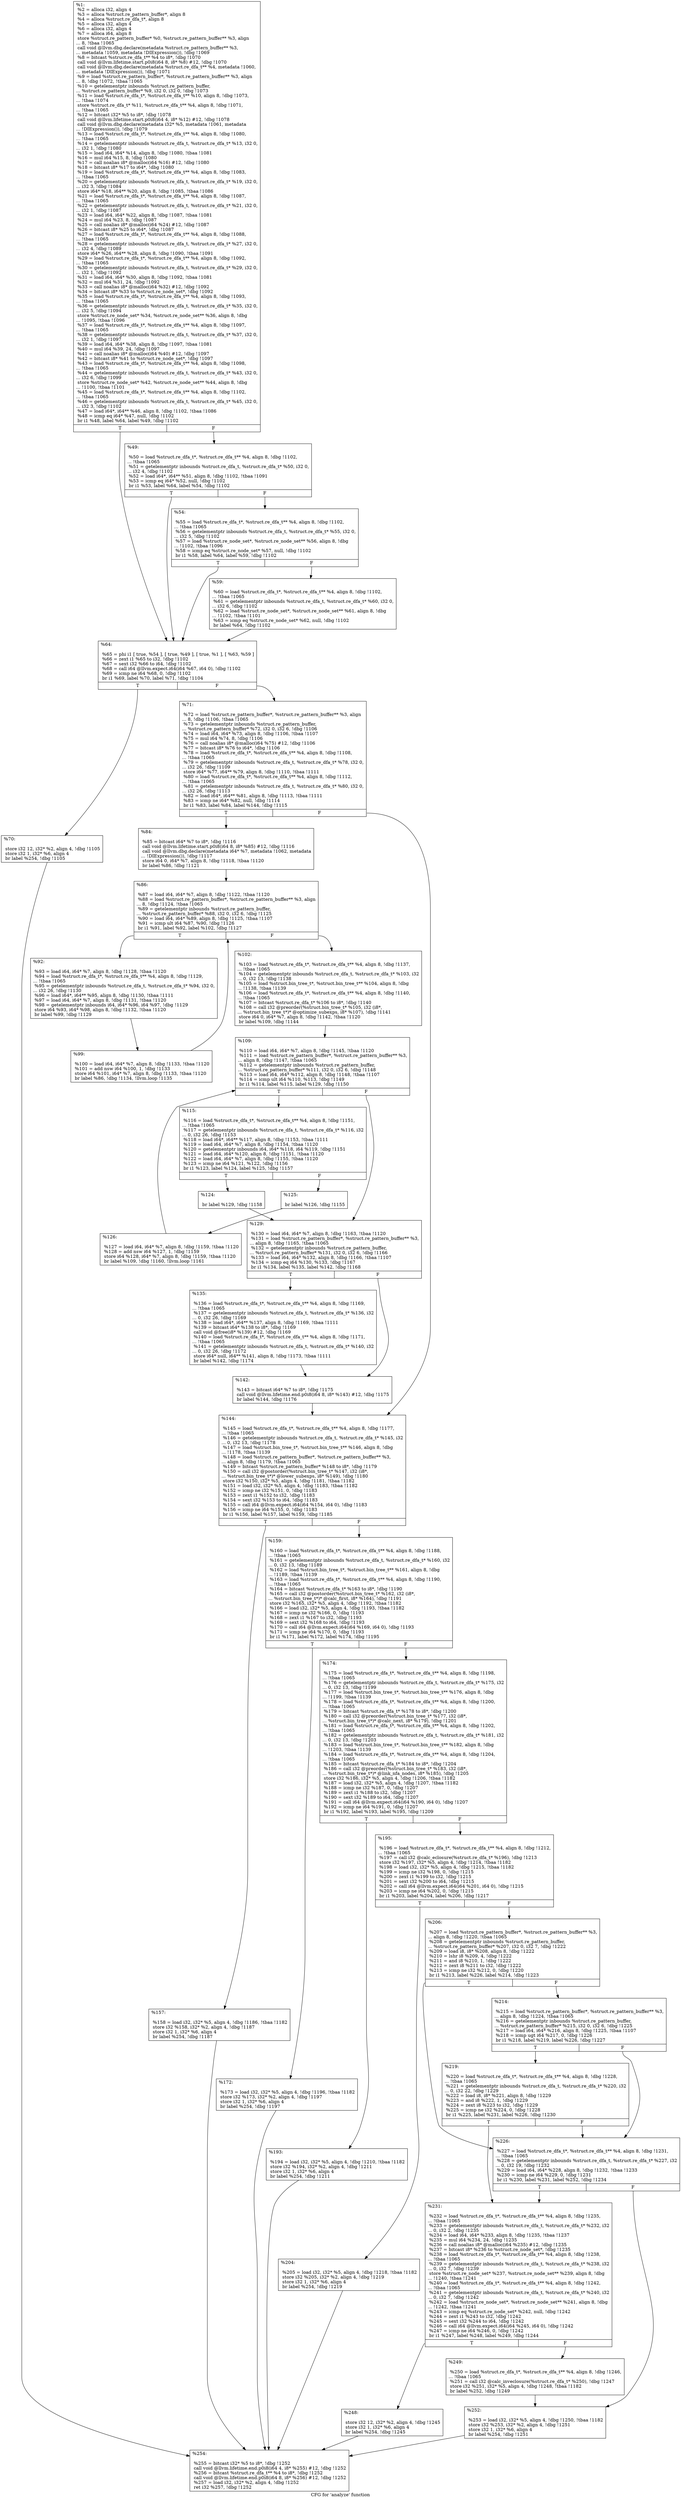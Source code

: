 digraph "CFG for 'analyze' function" {
	label="CFG for 'analyze' function";

	Node0xacbeb0 [shape=record,label="{%1:\l  %2 = alloca i32, align 4\l  %3 = alloca %struct.re_pattern_buffer*, align 8\l  %4 = alloca %struct.re_dfa_t*, align 8\l  %5 = alloca i32, align 4\l  %6 = alloca i32, align 4\l  %7 = alloca i64, align 8\l  store %struct.re_pattern_buffer* %0, %struct.re_pattern_buffer** %3, align\l... 8, !tbaa !1065\l  call void @llvm.dbg.declare(metadata %struct.re_pattern_buffer** %3,\l... metadata !1059, metadata !DIExpression()), !dbg !1069\l  %8 = bitcast %struct.re_dfa_t** %4 to i8*, !dbg !1070\l  call void @llvm.lifetime.start.p0i8(i64 8, i8* %8) #12, !dbg !1070\l  call void @llvm.dbg.declare(metadata %struct.re_dfa_t** %4, metadata !1060,\l... metadata !DIExpression()), !dbg !1071\l  %9 = load %struct.re_pattern_buffer*, %struct.re_pattern_buffer** %3, align\l... 8, !dbg !1072, !tbaa !1065\l  %10 = getelementptr inbounds %struct.re_pattern_buffer,\l... %struct.re_pattern_buffer* %9, i32 0, i32 0, !dbg !1073\l  %11 = load %struct.re_dfa_t*, %struct.re_dfa_t** %10, align 8, !dbg !1073,\l... !tbaa !1074\l  store %struct.re_dfa_t* %11, %struct.re_dfa_t** %4, align 8, !dbg !1071,\l... !tbaa !1065\l  %12 = bitcast i32* %5 to i8*, !dbg !1078\l  call void @llvm.lifetime.start.p0i8(i64 4, i8* %12) #12, !dbg !1078\l  call void @llvm.dbg.declare(metadata i32* %5, metadata !1061, metadata\l... !DIExpression()), !dbg !1079\l  %13 = load %struct.re_dfa_t*, %struct.re_dfa_t** %4, align 8, !dbg !1080,\l... !tbaa !1065\l  %14 = getelementptr inbounds %struct.re_dfa_t, %struct.re_dfa_t* %13, i32 0,\l... i32 1, !dbg !1080\l  %15 = load i64, i64* %14, align 8, !dbg !1080, !tbaa !1081\l  %16 = mul i64 %15, 8, !dbg !1080\l  %17 = call noalias i8* @malloc(i64 %16) #12, !dbg !1080\l  %18 = bitcast i8* %17 to i64*, !dbg !1080\l  %19 = load %struct.re_dfa_t*, %struct.re_dfa_t** %4, align 8, !dbg !1083,\l... !tbaa !1065\l  %20 = getelementptr inbounds %struct.re_dfa_t, %struct.re_dfa_t* %19, i32 0,\l... i32 3, !dbg !1084\l  store i64* %18, i64** %20, align 8, !dbg !1085, !tbaa !1086\l  %21 = load %struct.re_dfa_t*, %struct.re_dfa_t** %4, align 8, !dbg !1087,\l... !tbaa !1065\l  %22 = getelementptr inbounds %struct.re_dfa_t, %struct.re_dfa_t* %21, i32 0,\l... i32 1, !dbg !1087\l  %23 = load i64, i64* %22, align 8, !dbg !1087, !tbaa !1081\l  %24 = mul i64 %23, 8, !dbg !1087\l  %25 = call noalias i8* @malloc(i64 %24) #12, !dbg !1087\l  %26 = bitcast i8* %25 to i64*, !dbg !1087\l  %27 = load %struct.re_dfa_t*, %struct.re_dfa_t** %4, align 8, !dbg !1088,\l... !tbaa !1065\l  %28 = getelementptr inbounds %struct.re_dfa_t, %struct.re_dfa_t* %27, i32 0,\l... i32 4, !dbg !1089\l  store i64* %26, i64** %28, align 8, !dbg !1090, !tbaa !1091\l  %29 = load %struct.re_dfa_t*, %struct.re_dfa_t** %4, align 8, !dbg !1092,\l... !tbaa !1065\l  %30 = getelementptr inbounds %struct.re_dfa_t, %struct.re_dfa_t* %29, i32 0,\l... i32 1, !dbg !1092\l  %31 = load i64, i64* %30, align 8, !dbg !1092, !tbaa !1081\l  %32 = mul i64 %31, 24, !dbg !1092\l  %33 = call noalias i8* @malloc(i64 %32) #12, !dbg !1092\l  %34 = bitcast i8* %33 to %struct.re_node_set*, !dbg !1092\l  %35 = load %struct.re_dfa_t*, %struct.re_dfa_t** %4, align 8, !dbg !1093,\l... !tbaa !1065\l  %36 = getelementptr inbounds %struct.re_dfa_t, %struct.re_dfa_t* %35, i32 0,\l... i32 5, !dbg !1094\l  store %struct.re_node_set* %34, %struct.re_node_set** %36, align 8, !dbg\l... !1095, !tbaa !1096\l  %37 = load %struct.re_dfa_t*, %struct.re_dfa_t** %4, align 8, !dbg !1097,\l... !tbaa !1065\l  %38 = getelementptr inbounds %struct.re_dfa_t, %struct.re_dfa_t* %37, i32 0,\l... i32 1, !dbg !1097\l  %39 = load i64, i64* %38, align 8, !dbg !1097, !tbaa !1081\l  %40 = mul i64 %39, 24, !dbg !1097\l  %41 = call noalias i8* @malloc(i64 %40) #12, !dbg !1097\l  %42 = bitcast i8* %41 to %struct.re_node_set*, !dbg !1097\l  %43 = load %struct.re_dfa_t*, %struct.re_dfa_t** %4, align 8, !dbg !1098,\l... !tbaa !1065\l  %44 = getelementptr inbounds %struct.re_dfa_t, %struct.re_dfa_t* %43, i32 0,\l... i32 6, !dbg !1099\l  store %struct.re_node_set* %42, %struct.re_node_set** %44, align 8, !dbg\l... !1100, !tbaa !1101\l  %45 = load %struct.re_dfa_t*, %struct.re_dfa_t** %4, align 8, !dbg !1102,\l... !tbaa !1065\l  %46 = getelementptr inbounds %struct.re_dfa_t, %struct.re_dfa_t* %45, i32 0,\l... i32 3, !dbg !1102\l  %47 = load i64*, i64** %46, align 8, !dbg !1102, !tbaa !1086\l  %48 = icmp eq i64* %47, null, !dbg !1102\l  br i1 %48, label %64, label %49, !dbg !1102\l|{<s0>T|<s1>F}}"];
	Node0xacbeb0:s0 -> Node0xacc150;
	Node0xacbeb0:s1 -> Node0xacc060;
	Node0xacc060 [shape=record,label="{%49:\l\l  %50 = load %struct.re_dfa_t*, %struct.re_dfa_t** %4, align 8, !dbg !1102,\l... !tbaa !1065\l  %51 = getelementptr inbounds %struct.re_dfa_t, %struct.re_dfa_t* %50, i32 0,\l... i32 4, !dbg !1102\l  %52 = load i64*, i64** %51, align 8, !dbg !1102, !tbaa !1091\l  %53 = icmp eq i64* %52, null, !dbg !1102\l  br i1 %53, label %64, label %54, !dbg !1102\l|{<s0>T|<s1>F}}"];
	Node0xacc060:s0 -> Node0xacc150;
	Node0xacc060:s1 -> Node0xacc0b0;
	Node0xacc0b0 [shape=record,label="{%54:\l\l  %55 = load %struct.re_dfa_t*, %struct.re_dfa_t** %4, align 8, !dbg !1102,\l... !tbaa !1065\l  %56 = getelementptr inbounds %struct.re_dfa_t, %struct.re_dfa_t* %55, i32 0,\l... i32 5, !dbg !1102\l  %57 = load %struct.re_node_set*, %struct.re_node_set** %56, align 8, !dbg\l... !1102, !tbaa !1096\l  %58 = icmp eq %struct.re_node_set* %57, null, !dbg !1102\l  br i1 %58, label %64, label %59, !dbg !1102\l|{<s0>T|<s1>F}}"];
	Node0xacc0b0:s0 -> Node0xacc150;
	Node0xacc0b0:s1 -> Node0xacc100;
	Node0xacc100 [shape=record,label="{%59:\l\l  %60 = load %struct.re_dfa_t*, %struct.re_dfa_t** %4, align 8, !dbg !1102,\l... !tbaa !1065\l  %61 = getelementptr inbounds %struct.re_dfa_t, %struct.re_dfa_t* %60, i32 0,\l... i32 6, !dbg !1102\l  %62 = load %struct.re_node_set*, %struct.re_node_set** %61, align 8, !dbg\l... !1102, !tbaa !1101\l  %63 = icmp eq %struct.re_node_set* %62, null, !dbg !1102\l  br label %64, !dbg !1102\l}"];
	Node0xacc100 -> Node0xacc150;
	Node0xacc150 [shape=record,label="{%64:\l\l  %65 = phi i1 [ true, %54 ], [ true, %49 ], [ true, %1 ], [ %63, %59 ]\l  %66 = zext i1 %65 to i32, !dbg !1102\l  %67 = sext i32 %66 to i64, !dbg !1102\l  %68 = call i64 @llvm.expect.i64(i64 %67, i64 0), !dbg !1102\l  %69 = icmp ne i64 %68, 0, !dbg !1102\l  br i1 %69, label %70, label %71, !dbg !1104\l|{<s0>T|<s1>F}}"];
	Node0xacc150:s0 -> Node0xacc1a0;
	Node0xacc150:s1 -> Node0xacc1f0;
	Node0xacc1a0 [shape=record,label="{%70:\l\l  store i32 12, i32* %2, align 4, !dbg !1105\l  store i32 1, i32* %6, align 4\l  br label %254, !dbg !1105\l}"];
	Node0xacc1a0 -> Node0xaccb50;
	Node0xacc1f0 [shape=record,label="{%71:\l\l  %72 = load %struct.re_pattern_buffer*, %struct.re_pattern_buffer** %3, align\l... 8, !dbg !1106, !tbaa !1065\l  %73 = getelementptr inbounds %struct.re_pattern_buffer,\l... %struct.re_pattern_buffer* %72, i32 0, i32 6, !dbg !1106\l  %74 = load i64, i64* %73, align 8, !dbg !1106, !tbaa !1107\l  %75 = mul i64 %74, 8, !dbg !1106\l  %76 = call noalias i8* @malloc(i64 %75) #12, !dbg !1106\l  %77 = bitcast i8* %76 to i64*, !dbg !1106\l  %78 = load %struct.re_dfa_t*, %struct.re_dfa_t** %4, align 8, !dbg !1108,\l... !tbaa !1065\l  %79 = getelementptr inbounds %struct.re_dfa_t, %struct.re_dfa_t* %78, i32 0,\l... i32 26, !dbg !1109\l  store i64* %77, i64** %79, align 8, !dbg !1110, !tbaa !1111\l  %80 = load %struct.re_dfa_t*, %struct.re_dfa_t** %4, align 8, !dbg !1112,\l... !tbaa !1065\l  %81 = getelementptr inbounds %struct.re_dfa_t, %struct.re_dfa_t* %80, i32 0,\l... i32 26, !dbg !1113\l  %82 = load i64*, i64** %81, align 8, !dbg !1113, !tbaa !1111\l  %83 = icmp ne i64* %82, null, !dbg !1114\l  br i1 %83, label %84, label %144, !dbg !1115\l|{<s0>T|<s1>F}}"];
	Node0xacc1f0:s0 -> Node0xacc240;
	Node0xacc1f0:s1 -> Node0xacc650;
	Node0xacc240 [shape=record,label="{%84:\l\l  %85 = bitcast i64* %7 to i8*, !dbg !1116\l  call void @llvm.lifetime.start.p0i8(i64 8, i8* %85) #12, !dbg !1116\l  call void @llvm.dbg.declare(metadata i64* %7, metadata !1062, metadata\l... !DIExpression()), !dbg !1117\l  store i64 0, i64* %7, align 8, !dbg !1118, !tbaa !1120\l  br label %86, !dbg !1121\l}"];
	Node0xacc240 -> Node0xacc290;
	Node0xacc290 [shape=record,label="{%86:\l\l  %87 = load i64, i64* %7, align 8, !dbg !1122, !tbaa !1120\l  %88 = load %struct.re_pattern_buffer*, %struct.re_pattern_buffer** %3, align\l... 8, !dbg !1124, !tbaa !1065\l  %89 = getelementptr inbounds %struct.re_pattern_buffer,\l... %struct.re_pattern_buffer* %88, i32 0, i32 6, !dbg !1125\l  %90 = load i64, i64* %89, align 8, !dbg !1125, !tbaa !1107\l  %91 = icmp ult i64 %87, %90, !dbg !1126\l  br i1 %91, label %92, label %102, !dbg !1127\l|{<s0>T|<s1>F}}"];
	Node0xacc290:s0 -> Node0xacc2e0;
	Node0xacc290:s1 -> Node0xacc380;
	Node0xacc2e0 [shape=record,label="{%92:\l\l  %93 = load i64, i64* %7, align 8, !dbg !1128, !tbaa !1120\l  %94 = load %struct.re_dfa_t*, %struct.re_dfa_t** %4, align 8, !dbg !1129,\l... !tbaa !1065\l  %95 = getelementptr inbounds %struct.re_dfa_t, %struct.re_dfa_t* %94, i32 0,\l... i32 26, !dbg !1130\l  %96 = load i64*, i64** %95, align 8, !dbg !1130, !tbaa !1111\l  %97 = load i64, i64* %7, align 8, !dbg !1131, !tbaa !1120\l  %98 = getelementptr inbounds i64, i64* %96, i64 %97, !dbg !1129\l  store i64 %93, i64* %98, align 8, !dbg !1132, !tbaa !1120\l  br label %99, !dbg !1129\l}"];
	Node0xacc2e0 -> Node0xacc330;
	Node0xacc330 [shape=record,label="{%99:\l\l  %100 = load i64, i64* %7, align 8, !dbg !1133, !tbaa !1120\l  %101 = add nsw i64 %100, 1, !dbg !1133\l  store i64 %101, i64* %7, align 8, !dbg !1133, !tbaa !1120\l  br label %86, !dbg !1134, !llvm.loop !1135\l}"];
	Node0xacc330 -> Node0xacc290;
	Node0xacc380 [shape=record,label="{%102:\l\l  %103 = load %struct.re_dfa_t*, %struct.re_dfa_t** %4, align 8, !dbg !1137,\l... !tbaa !1065\l  %104 = getelementptr inbounds %struct.re_dfa_t, %struct.re_dfa_t* %103, i32\l... 0, i32 13, !dbg !1138\l  %105 = load %struct.bin_tree_t*, %struct.bin_tree_t** %104, align 8, !dbg\l... !1138, !tbaa !1139\l  %106 = load %struct.re_dfa_t*, %struct.re_dfa_t** %4, align 8, !dbg !1140,\l... !tbaa !1065\l  %107 = bitcast %struct.re_dfa_t* %106 to i8*, !dbg !1140\l  %108 = call i32 @preorder(%struct.bin_tree_t* %105, i32 (i8*,\l... %struct.bin_tree_t*)* @optimize_subexps, i8* %107), !dbg !1141\l  store i64 0, i64* %7, align 8, !dbg !1142, !tbaa !1120\l  br label %109, !dbg !1144\l}"];
	Node0xacc380 -> Node0xacc3d0;
	Node0xacc3d0 [shape=record,label="{%109:\l\l  %110 = load i64, i64* %7, align 8, !dbg !1145, !tbaa !1120\l  %111 = load %struct.re_pattern_buffer*, %struct.re_pattern_buffer** %3,\l... align 8, !dbg !1147, !tbaa !1065\l  %112 = getelementptr inbounds %struct.re_pattern_buffer,\l... %struct.re_pattern_buffer* %111, i32 0, i32 6, !dbg !1148\l  %113 = load i64, i64* %112, align 8, !dbg !1148, !tbaa !1107\l  %114 = icmp ult i64 %110, %113, !dbg !1149\l  br i1 %114, label %115, label %129, !dbg !1150\l|{<s0>T|<s1>F}}"];
	Node0xacc3d0:s0 -> Node0xacc420;
	Node0xacc3d0:s1 -> Node0xacc560;
	Node0xacc420 [shape=record,label="{%115:\l\l  %116 = load %struct.re_dfa_t*, %struct.re_dfa_t** %4, align 8, !dbg !1151,\l... !tbaa !1065\l  %117 = getelementptr inbounds %struct.re_dfa_t, %struct.re_dfa_t* %116, i32\l... 0, i32 26, !dbg !1153\l  %118 = load i64*, i64** %117, align 8, !dbg !1153, !tbaa !1111\l  %119 = load i64, i64* %7, align 8, !dbg !1154, !tbaa !1120\l  %120 = getelementptr inbounds i64, i64* %118, i64 %119, !dbg !1151\l  %121 = load i64, i64* %120, align 8, !dbg !1151, !tbaa !1120\l  %122 = load i64, i64* %7, align 8, !dbg !1155, !tbaa !1120\l  %123 = icmp ne i64 %121, %122, !dbg !1156\l  br i1 %123, label %124, label %125, !dbg !1157\l|{<s0>T|<s1>F}}"];
	Node0xacc420:s0 -> Node0xacc470;
	Node0xacc420:s1 -> Node0xacc4c0;
	Node0xacc470 [shape=record,label="{%124:\l\l  br label %129, !dbg !1158\l}"];
	Node0xacc470 -> Node0xacc560;
	Node0xacc4c0 [shape=record,label="{%125:\l\l  br label %126, !dbg !1155\l}"];
	Node0xacc4c0 -> Node0xacc510;
	Node0xacc510 [shape=record,label="{%126:\l\l  %127 = load i64, i64* %7, align 8, !dbg !1159, !tbaa !1120\l  %128 = add nsw i64 %127, 1, !dbg !1159\l  store i64 %128, i64* %7, align 8, !dbg !1159, !tbaa !1120\l  br label %109, !dbg !1160, !llvm.loop !1161\l}"];
	Node0xacc510 -> Node0xacc3d0;
	Node0xacc560 [shape=record,label="{%129:\l\l  %130 = load i64, i64* %7, align 8, !dbg !1163, !tbaa !1120\l  %131 = load %struct.re_pattern_buffer*, %struct.re_pattern_buffer** %3,\l... align 8, !dbg !1165, !tbaa !1065\l  %132 = getelementptr inbounds %struct.re_pattern_buffer,\l... %struct.re_pattern_buffer* %131, i32 0, i32 6, !dbg !1166\l  %133 = load i64, i64* %132, align 8, !dbg !1166, !tbaa !1107\l  %134 = icmp eq i64 %130, %133, !dbg !1167\l  br i1 %134, label %135, label %142, !dbg !1168\l|{<s0>T|<s1>F}}"];
	Node0xacc560:s0 -> Node0xacc5b0;
	Node0xacc560:s1 -> Node0xacc600;
	Node0xacc5b0 [shape=record,label="{%135:\l\l  %136 = load %struct.re_dfa_t*, %struct.re_dfa_t** %4, align 8, !dbg !1169,\l... !tbaa !1065\l  %137 = getelementptr inbounds %struct.re_dfa_t, %struct.re_dfa_t* %136, i32\l... 0, i32 26, !dbg !1169\l  %138 = load i64*, i64** %137, align 8, !dbg !1169, !tbaa !1111\l  %139 = bitcast i64* %138 to i8*, !dbg !1169\l  call void @free(i8* %139) #12, !dbg !1169\l  %140 = load %struct.re_dfa_t*, %struct.re_dfa_t** %4, align 8, !dbg !1171,\l... !tbaa !1065\l  %141 = getelementptr inbounds %struct.re_dfa_t, %struct.re_dfa_t* %140, i32\l... 0, i32 26, !dbg !1172\l  store i64* null, i64** %141, align 8, !dbg !1173, !tbaa !1111\l  br label %142, !dbg !1174\l}"];
	Node0xacc5b0 -> Node0xacc600;
	Node0xacc600 [shape=record,label="{%142:\l\l  %143 = bitcast i64* %7 to i8*, !dbg !1175\l  call void @llvm.lifetime.end.p0i8(i64 8, i8* %143) #12, !dbg !1175\l  br label %144, !dbg !1176\l}"];
	Node0xacc600 -> Node0xacc650;
	Node0xacc650 [shape=record,label="{%144:\l\l  %145 = load %struct.re_dfa_t*, %struct.re_dfa_t** %4, align 8, !dbg !1177,\l... !tbaa !1065\l  %146 = getelementptr inbounds %struct.re_dfa_t, %struct.re_dfa_t* %145, i32\l... 0, i32 13, !dbg !1178\l  %147 = load %struct.bin_tree_t*, %struct.bin_tree_t** %146, align 8, !dbg\l... !1178, !tbaa !1139\l  %148 = load %struct.re_pattern_buffer*, %struct.re_pattern_buffer** %3,\l... align 8, !dbg !1179, !tbaa !1065\l  %149 = bitcast %struct.re_pattern_buffer* %148 to i8*, !dbg !1179\l  %150 = call i32 @postorder(%struct.bin_tree_t* %147, i32 (i8*,\l... %struct.bin_tree_t*)* @lower_subexps, i8* %149), !dbg !1180\l  store i32 %150, i32* %5, align 4, !dbg !1181, !tbaa !1182\l  %151 = load i32, i32* %5, align 4, !dbg !1183, !tbaa !1182\l  %152 = icmp ne i32 %151, 0, !dbg !1183\l  %153 = zext i1 %152 to i32, !dbg !1183\l  %154 = sext i32 %153 to i64, !dbg !1183\l  %155 = call i64 @llvm.expect.i64(i64 %154, i64 0), !dbg !1183\l  %156 = icmp ne i64 %155, 0, !dbg !1183\l  br i1 %156, label %157, label %159, !dbg !1185\l|{<s0>T|<s1>F}}"];
	Node0xacc650:s0 -> Node0xacc6a0;
	Node0xacc650:s1 -> Node0xacc6f0;
	Node0xacc6a0 [shape=record,label="{%157:\l\l  %158 = load i32, i32* %5, align 4, !dbg !1186, !tbaa !1182\l  store i32 %158, i32* %2, align 4, !dbg !1187\l  store i32 1, i32* %6, align 4\l  br label %254, !dbg !1187\l}"];
	Node0xacc6a0 -> Node0xaccb50;
	Node0xacc6f0 [shape=record,label="{%159:\l\l  %160 = load %struct.re_dfa_t*, %struct.re_dfa_t** %4, align 8, !dbg !1188,\l... !tbaa !1065\l  %161 = getelementptr inbounds %struct.re_dfa_t, %struct.re_dfa_t* %160, i32\l... 0, i32 13, !dbg !1189\l  %162 = load %struct.bin_tree_t*, %struct.bin_tree_t** %161, align 8, !dbg\l... !1189, !tbaa !1139\l  %163 = load %struct.re_dfa_t*, %struct.re_dfa_t** %4, align 8, !dbg !1190,\l... !tbaa !1065\l  %164 = bitcast %struct.re_dfa_t* %163 to i8*, !dbg !1190\l  %165 = call i32 @postorder(%struct.bin_tree_t* %162, i32 (i8*,\l... %struct.bin_tree_t*)* @calc_first, i8* %164), !dbg !1191\l  store i32 %165, i32* %5, align 4, !dbg !1192, !tbaa !1182\l  %166 = load i32, i32* %5, align 4, !dbg !1193, !tbaa !1182\l  %167 = icmp ne i32 %166, 0, !dbg !1193\l  %168 = zext i1 %167 to i32, !dbg !1193\l  %169 = sext i32 %168 to i64, !dbg !1193\l  %170 = call i64 @llvm.expect.i64(i64 %169, i64 0), !dbg !1193\l  %171 = icmp ne i64 %170, 0, !dbg !1193\l  br i1 %171, label %172, label %174, !dbg !1195\l|{<s0>T|<s1>F}}"];
	Node0xacc6f0:s0 -> Node0xacc740;
	Node0xacc6f0:s1 -> Node0xacc790;
	Node0xacc740 [shape=record,label="{%172:\l\l  %173 = load i32, i32* %5, align 4, !dbg !1196, !tbaa !1182\l  store i32 %173, i32* %2, align 4, !dbg !1197\l  store i32 1, i32* %6, align 4\l  br label %254, !dbg !1197\l}"];
	Node0xacc740 -> Node0xaccb50;
	Node0xacc790 [shape=record,label="{%174:\l\l  %175 = load %struct.re_dfa_t*, %struct.re_dfa_t** %4, align 8, !dbg !1198,\l... !tbaa !1065\l  %176 = getelementptr inbounds %struct.re_dfa_t, %struct.re_dfa_t* %175, i32\l... 0, i32 13, !dbg !1199\l  %177 = load %struct.bin_tree_t*, %struct.bin_tree_t** %176, align 8, !dbg\l... !1199, !tbaa !1139\l  %178 = load %struct.re_dfa_t*, %struct.re_dfa_t** %4, align 8, !dbg !1200,\l... !tbaa !1065\l  %179 = bitcast %struct.re_dfa_t* %178 to i8*, !dbg !1200\l  %180 = call i32 @preorder(%struct.bin_tree_t* %177, i32 (i8*,\l... %struct.bin_tree_t*)* @calc_next, i8* %179), !dbg !1201\l  %181 = load %struct.re_dfa_t*, %struct.re_dfa_t** %4, align 8, !dbg !1202,\l... !tbaa !1065\l  %182 = getelementptr inbounds %struct.re_dfa_t, %struct.re_dfa_t* %181, i32\l... 0, i32 13, !dbg !1203\l  %183 = load %struct.bin_tree_t*, %struct.bin_tree_t** %182, align 8, !dbg\l... !1203, !tbaa !1139\l  %184 = load %struct.re_dfa_t*, %struct.re_dfa_t** %4, align 8, !dbg !1204,\l... !tbaa !1065\l  %185 = bitcast %struct.re_dfa_t* %184 to i8*, !dbg !1204\l  %186 = call i32 @preorder(%struct.bin_tree_t* %183, i32 (i8*,\l... %struct.bin_tree_t*)* @link_nfa_nodes, i8* %185), !dbg !1205\l  store i32 %186, i32* %5, align 4, !dbg !1206, !tbaa !1182\l  %187 = load i32, i32* %5, align 4, !dbg !1207, !tbaa !1182\l  %188 = icmp ne i32 %187, 0, !dbg !1207\l  %189 = zext i1 %188 to i32, !dbg !1207\l  %190 = sext i32 %189 to i64, !dbg !1207\l  %191 = call i64 @llvm.expect.i64(i64 %190, i64 0), !dbg !1207\l  %192 = icmp ne i64 %191, 0, !dbg !1207\l  br i1 %192, label %193, label %195, !dbg !1209\l|{<s0>T|<s1>F}}"];
	Node0xacc790:s0 -> Node0xacc7e0;
	Node0xacc790:s1 -> Node0xacc830;
	Node0xacc7e0 [shape=record,label="{%193:\l\l  %194 = load i32, i32* %5, align 4, !dbg !1210, !tbaa !1182\l  store i32 %194, i32* %2, align 4, !dbg !1211\l  store i32 1, i32* %6, align 4\l  br label %254, !dbg !1211\l}"];
	Node0xacc7e0 -> Node0xaccb50;
	Node0xacc830 [shape=record,label="{%195:\l\l  %196 = load %struct.re_dfa_t*, %struct.re_dfa_t** %4, align 8, !dbg !1212,\l... !tbaa !1065\l  %197 = call i32 @calc_eclosure(%struct.re_dfa_t* %196), !dbg !1213\l  store i32 %197, i32* %5, align 4, !dbg !1214, !tbaa !1182\l  %198 = load i32, i32* %5, align 4, !dbg !1215, !tbaa !1182\l  %199 = icmp ne i32 %198, 0, !dbg !1215\l  %200 = zext i1 %199 to i32, !dbg !1215\l  %201 = sext i32 %200 to i64, !dbg !1215\l  %202 = call i64 @llvm.expect.i64(i64 %201, i64 0), !dbg !1215\l  %203 = icmp ne i64 %202, 0, !dbg !1215\l  br i1 %203, label %204, label %206, !dbg !1217\l|{<s0>T|<s1>F}}"];
	Node0xacc830:s0 -> Node0xacc880;
	Node0xacc830:s1 -> Node0xacc8d0;
	Node0xacc880 [shape=record,label="{%204:\l\l  %205 = load i32, i32* %5, align 4, !dbg !1218, !tbaa !1182\l  store i32 %205, i32* %2, align 4, !dbg !1219\l  store i32 1, i32* %6, align 4\l  br label %254, !dbg !1219\l}"];
	Node0xacc880 -> Node0xaccb50;
	Node0xacc8d0 [shape=record,label="{%206:\l\l  %207 = load %struct.re_pattern_buffer*, %struct.re_pattern_buffer** %3,\l... align 8, !dbg !1220, !tbaa !1065\l  %208 = getelementptr inbounds %struct.re_pattern_buffer,\l... %struct.re_pattern_buffer* %207, i32 0, i32 7, !dbg !1222\l  %209 = load i8, i8* %208, align 8, !dbg !1222\l  %210 = lshr i8 %209, 4, !dbg !1222\l  %211 = and i8 %210, 1, !dbg !1222\l  %212 = zext i8 %211 to i32, !dbg !1222\l  %213 = icmp ne i32 %212, 0, !dbg !1220\l  br i1 %213, label %226, label %214, !dbg !1223\l|{<s0>T|<s1>F}}"];
	Node0xacc8d0:s0 -> Node0xacc9c0;
	Node0xacc8d0:s1 -> Node0xacc920;
	Node0xacc920 [shape=record,label="{%214:\l\l  %215 = load %struct.re_pattern_buffer*, %struct.re_pattern_buffer** %3,\l... align 8, !dbg !1224, !tbaa !1065\l  %216 = getelementptr inbounds %struct.re_pattern_buffer,\l... %struct.re_pattern_buffer* %215, i32 0, i32 6, !dbg !1225\l  %217 = load i64, i64* %216, align 8, !dbg !1225, !tbaa !1107\l  %218 = icmp ugt i64 %217, 0, !dbg !1226\l  br i1 %218, label %219, label %226, !dbg !1227\l|{<s0>T|<s1>F}}"];
	Node0xacc920:s0 -> Node0xacc970;
	Node0xacc920:s1 -> Node0xacc9c0;
	Node0xacc970 [shape=record,label="{%219:\l\l  %220 = load %struct.re_dfa_t*, %struct.re_dfa_t** %4, align 8, !dbg !1228,\l... !tbaa !1065\l  %221 = getelementptr inbounds %struct.re_dfa_t, %struct.re_dfa_t* %220, i32\l... 0, i32 22, !dbg !1229\l  %222 = load i8, i8* %221, align 8, !dbg !1229\l  %223 = and i8 %222, 1, !dbg !1229\l  %224 = zext i8 %223 to i32, !dbg !1229\l  %225 = icmp ne i32 %224, 0, !dbg !1228\l  br i1 %225, label %231, label %226, !dbg !1230\l|{<s0>T|<s1>F}}"];
	Node0xacc970:s0 -> Node0xacca10;
	Node0xacc970:s1 -> Node0xacc9c0;
	Node0xacc9c0 [shape=record,label="{%226:\l\l  %227 = load %struct.re_dfa_t*, %struct.re_dfa_t** %4, align 8, !dbg !1231,\l... !tbaa !1065\l  %228 = getelementptr inbounds %struct.re_dfa_t, %struct.re_dfa_t* %227, i32\l... 0, i32 19, !dbg !1232\l  %229 = load i64, i64* %228, align 8, !dbg !1232, !tbaa !1233\l  %230 = icmp ne i64 %229, 0, !dbg !1231\l  br i1 %230, label %231, label %252, !dbg !1234\l|{<s0>T|<s1>F}}"];
	Node0xacc9c0:s0 -> Node0xacca10;
	Node0xacc9c0:s1 -> Node0xaccb00;
	Node0xacca10 [shape=record,label="{%231:\l\l  %232 = load %struct.re_dfa_t*, %struct.re_dfa_t** %4, align 8, !dbg !1235,\l... !tbaa !1065\l  %233 = getelementptr inbounds %struct.re_dfa_t, %struct.re_dfa_t* %232, i32\l... 0, i32 2, !dbg !1235\l  %234 = load i64, i64* %233, align 8, !dbg !1235, !tbaa !1237\l  %235 = mul i64 %234, 24, !dbg !1235\l  %236 = call noalias i8* @malloc(i64 %235) #12, !dbg !1235\l  %237 = bitcast i8* %236 to %struct.re_node_set*, !dbg !1235\l  %238 = load %struct.re_dfa_t*, %struct.re_dfa_t** %4, align 8, !dbg !1238,\l... !tbaa !1065\l  %239 = getelementptr inbounds %struct.re_dfa_t, %struct.re_dfa_t* %238, i32\l... 0, i32 7, !dbg !1239\l  store %struct.re_node_set* %237, %struct.re_node_set** %239, align 8, !dbg\l... !1240, !tbaa !1241\l  %240 = load %struct.re_dfa_t*, %struct.re_dfa_t** %4, align 8, !dbg !1242,\l... !tbaa !1065\l  %241 = getelementptr inbounds %struct.re_dfa_t, %struct.re_dfa_t* %240, i32\l... 0, i32 7, !dbg !1242\l  %242 = load %struct.re_node_set*, %struct.re_node_set** %241, align 8, !dbg\l... !1242, !tbaa !1241\l  %243 = icmp eq %struct.re_node_set* %242, null, !dbg !1242\l  %244 = zext i1 %243 to i32, !dbg !1242\l  %245 = sext i32 %244 to i64, !dbg !1242\l  %246 = call i64 @llvm.expect.i64(i64 %245, i64 0), !dbg !1242\l  %247 = icmp ne i64 %246, 0, !dbg !1242\l  br i1 %247, label %248, label %249, !dbg !1244\l|{<s0>T|<s1>F}}"];
	Node0xacca10:s0 -> Node0xacca60;
	Node0xacca10:s1 -> Node0xaccab0;
	Node0xacca60 [shape=record,label="{%248:\l\l  store i32 12, i32* %2, align 4, !dbg !1245\l  store i32 1, i32* %6, align 4\l  br label %254, !dbg !1245\l}"];
	Node0xacca60 -> Node0xaccb50;
	Node0xaccab0 [shape=record,label="{%249:\l\l  %250 = load %struct.re_dfa_t*, %struct.re_dfa_t** %4, align 8, !dbg !1246,\l... !tbaa !1065\l  %251 = call i32 @calc_inveclosure(%struct.re_dfa_t* %250), !dbg !1247\l  store i32 %251, i32* %5, align 4, !dbg !1248, !tbaa !1182\l  br label %252, !dbg !1249\l}"];
	Node0xaccab0 -> Node0xaccb00;
	Node0xaccb00 [shape=record,label="{%252:\l\l  %253 = load i32, i32* %5, align 4, !dbg !1250, !tbaa !1182\l  store i32 %253, i32* %2, align 4, !dbg !1251\l  store i32 1, i32* %6, align 4\l  br label %254, !dbg !1251\l}"];
	Node0xaccb00 -> Node0xaccb50;
	Node0xaccb50 [shape=record,label="{%254:\l\l  %255 = bitcast i32* %5 to i8*, !dbg !1252\l  call void @llvm.lifetime.end.p0i8(i64 4, i8* %255) #12, !dbg !1252\l  %256 = bitcast %struct.re_dfa_t** %4 to i8*, !dbg !1252\l  call void @llvm.lifetime.end.p0i8(i64 8, i8* %256) #12, !dbg !1252\l  %257 = load i32, i32* %2, align 4, !dbg !1252\l  ret i32 %257, !dbg !1252\l}"];
}
